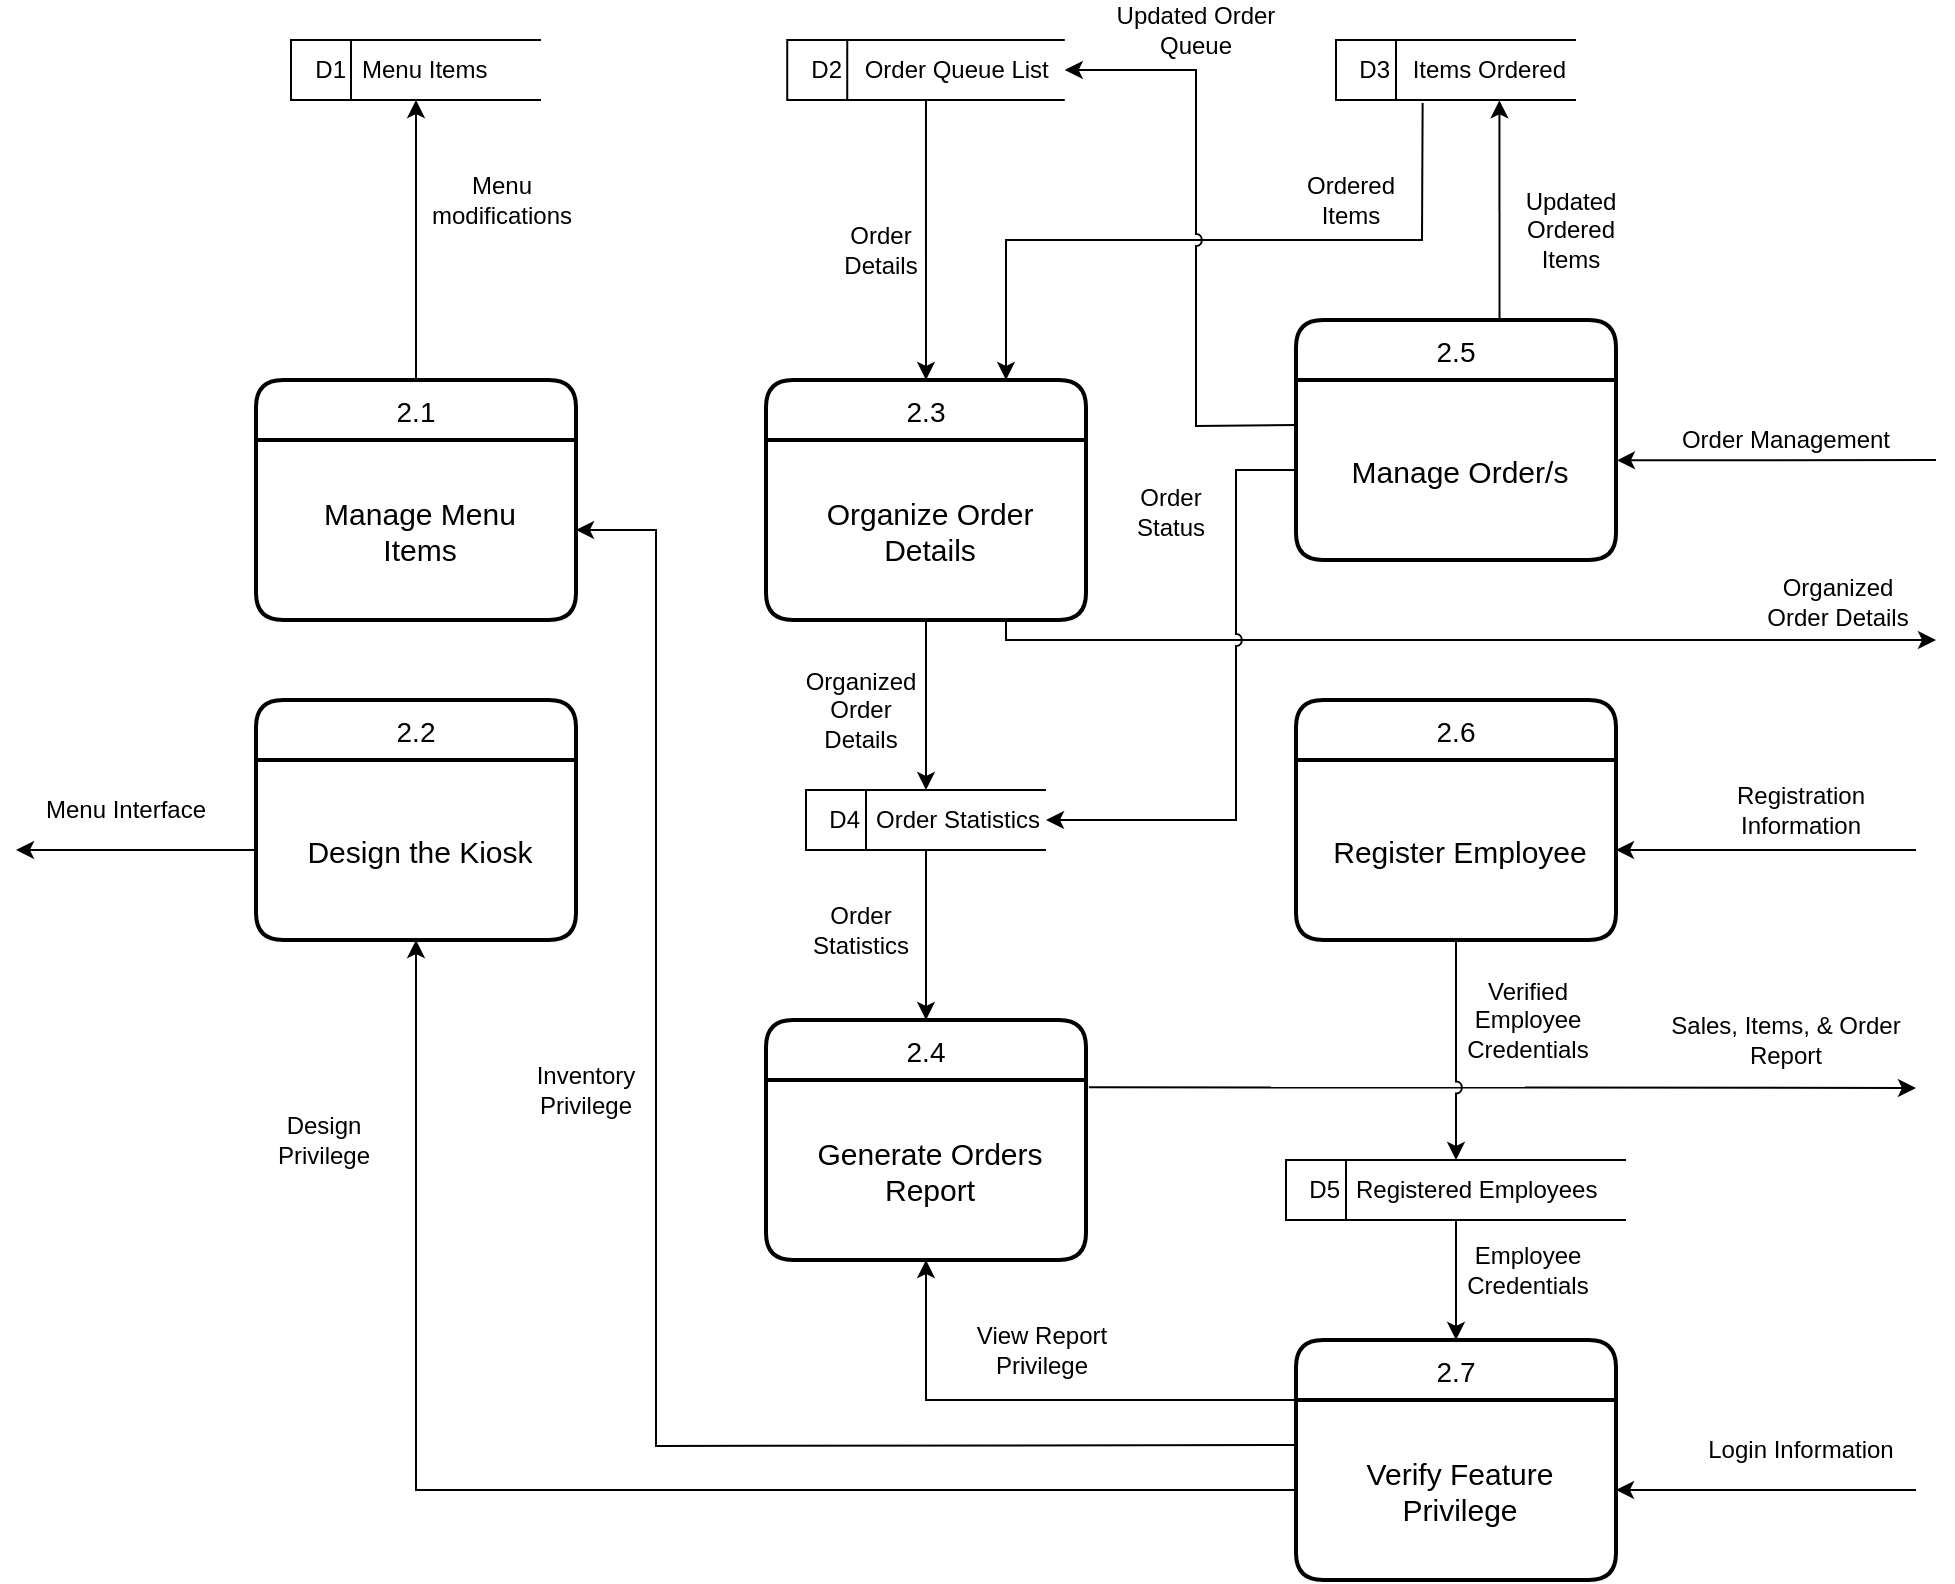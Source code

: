 <mxfile>
    <diagram id="G0XHg4mYgmOSRQRnRkA2" name="Page-1">
        <mxGraphModel dx="1237" dy="1445" grid="1" gridSize="10" guides="1" tooltips="1" connect="1" arrows="1" fold="1" page="1" pageScale="1" pageWidth="850" pageHeight="1100" math="0" shadow="0">
            <root>
                <mxCell id="0"/>
                <mxCell id="1" parent="0"/>
                <mxCell id="3" style="edgeStyle=none;rounded=0;jumpStyle=arc;html=1;entryX=1.003;entryY=0.446;entryDx=0;entryDy=0;entryPerimeter=0;" edge="1" parent="1" target="19">
                    <mxGeometry relative="1" as="geometry">
                        <mxPoint x="1070" y="680" as="sourcePoint"/>
                    </mxGeometry>
                </mxCell>
                <mxCell id="4" style="edgeStyle=none;rounded=0;jumpStyle=arc;html=1;entryX=1;entryY=0.5;entryDx=0;entryDy=0;" edge="1" parent="1" target="31">
                    <mxGeometry relative="1" as="geometry">
                        <Array as="points"/>
                        <mxPoint x="1060" y="875" as="sourcePoint"/>
                    </mxGeometry>
                </mxCell>
                <mxCell id="5" style="edgeStyle=none;rounded=0;jumpStyle=arc;html=1;entryX=1;entryY=0.5;entryDx=0;entryDy=0;" edge="1" parent="1" target="29">
                    <mxGeometry relative="1" as="geometry">
                        <Array as="points"/>
                        <mxPoint x="1060" y="1195" as="sourcePoint"/>
                    </mxGeometry>
                </mxCell>
                <mxCell id="7" style="edgeStyle=none;rounded=0;html=1;exitX=0.361;exitY=1.052;exitDx=0;exitDy=0;entryX=0.75;entryY=0;entryDx=0;entryDy=0;exitPerimeter=0;jumpStyle=arc;" edge="1" parent="1" source="8" target="21">
                    <mxGeometry relative="1" as="geometry">
                        <Array as="points">
                            <mxPoint x="813" y="570"/>
                            <mxPoint x="605" y="570"/>
                        </Array>
                    </mxGeometry>
                </mxCell>
                <mxCell id="8" value="&lt;span style=&quot;white-space: pre;&quot;&gt;&amp;nbsp; D3&lt;span style=&quot;white-space: pre;&quot;&gt;&#9;&lt;/span&gt;  Items Ordered&lt;/span&gt;" style="html=1;dashed=0;whitespace=wrap;shape=mxgraph.dfd.dataStoreID;align=left;spacingLeft=3;points=[[0,0],[0.5,0],[1,0],[0,0.5],[1,0.5],[0,1],[0.5,1],[1,1]];" vertex="1" parent="1">
                    <mxGeometry x="770" y="470" width="120" height="30" as="geometry"/>
                </mxCell>
                <mxCell id="9" style="edgeStyle=none;rounded=0;html=1;exitX=0.5;exitY=1;exitDx=0;exitDy=0;entryX=0.5;entryY=0;entryDx=0;entryDy=0;" edge="1" parent="1" source="10" target="21">
                    <mxGeometry relative="1" as="geometry"/>
                </mxCell>
                <mxCell id="10" value="&lt;span style=&quot;white-space: pre;&quot;&gt;&amp;nbsp; D2&lt;span style=&quot;white-space: pre;&quot;&gt;&#9;&lt;/span&gt;  Order Queue List&lt;/span&gt;" style="html=1;dashed=0;whitespace=wrap;shape=mxgraph.dfd.dataStoreID;align=left;spacingLeft=3;points=[[0,0],[0.5,0],[1,0],[0,0.5],[1,0.5],[0,1],[0.5,1],[1,1]];" vertex="1" parent="1">
                    <mxGeometry x="495.62" y="470" width="138.75" height="30" as="geometry"/>
                </mxCell>
                <mxCell id="11" value="&lt;span style=&quot;white-space: pre;&quot;&gt;&amp;nbsp; D1&lt;span style=&quot;white-space: pre;&quot;&gt;&#9;&lt;/span&gt; Menu Items&#9;&lt;/span&gt;&amp;nbsp;" style="html=1;dashed=0;whitespace=wrap;shape=mxgraph.dfd.dataStoreID;align=left;spacingLeft=3;points=[[0,0],[0.5,0],[1,0],[0,0.5],[1,0.5],[0,1],[0.5,1],[1,1]];" vertex="1" parent="1">
                    <mxGeometry x="247.5" y="470" width="125" height="30" as="geometry"/>
                </mxCell>
                <mxCell id="12" value="2.2" style="swimlane;childLayout=stackLayout;horizontal=1;startSize=30;horizontalStack=0;rounded=1;fontSize=14;fontStyle=0;strokeWidth=2;resizeParent=0;resizeLast=1;shadow=0;dashed=0;align=center;" vertex="1" parent="1">
                    <mxGeometry x="230" y="800" width="160" height="120" as="geometry"/>
                </mxCell>
                <mxCell id="13" value="Design the Kiosk" style="align=center;strokeColor=none;fillColor=none;spacingLeft=4;fontSize=15;verticalAlign=middle;resizable=0;rotatable=0;part=1;" vertex="1" parent="12">
                    <mxGeometry y="30" width="160" height="90" as="geometry"/>
                </mxCell>
                <mxCell id="14" style="edgeStyle=none;rounded=0;jumpStyle=arc;html=1;exitX=0.5;exitY=0;exitDx=0;exitDy=0;" edge="1" parent="1" source="15" target="11">
                    <mxGeometry relative="1" as="geometry"/>
                </mxCell>
                <mxCell id="15" value="2.1" style="swimlane;childLayout=stackLayout;horizontal=1;startSize=30;horizontalStack=0;rounded=1;fontSize=14;fontStyle=0;strokeWidth=2;resizeParent=0;resizeLast=1;shadow=0;dashed=0;align=center;" vertex="1" parent="1">
                    <mxGeometry x="230" y="640" width="160" height="120" as="geometry"/>
                </mxCell>
                <mxCell id="16" value="Manage Menu &#10;Items" style="align=center;strokeColor=none;fillColor=none;spacingLeft=4;fontSize=15;verticalAlign=middle;resizable=0;rotatable=0;part=1;" vertex="1" parent="15">
                    <mxGeometry y="30" width="160" height="90" as="geometry"/>
                </mxCell>
                <mxCell id="17" style="edgeStyle=none;rounded=0;html=1;exitX=0.636;exitY=-0.003;exitDx=0;exitDy=0;entryX=0.681;entryY=1.006;entryDx=0;entryDy=0;entryPerimeter=0;exitPerimeter=0;" edge="1" parent="1" source="18" target="8">
                    <mxGeometry relative="1" as="geometry"/>
                </mxCell>
                <mxCell id="18" value="2.5" style="swimlane;childLayout=stackLayout;horizontal=1;startSize=30;horizontalStack=0;rounded=1;fontSize=14;fontStyle=0;strokeWidth=2;resizeParent=0;resizeLast=1;shadow=0;dashed=0;align=center;" vertex="1" parent="1">
                    <mxGeometry x="750" y="610" width="160" height="120" as="geometry"/>
                </mxCell>
                <mxCell id="19" value="Manage Order/s" style="align=center;strokeColor=none;fillColor=none;spacingLeft=4;fontSize=15;verticalAlign=middle;resizable=0;rotatable=0;part=1;" vertex="1" parent="18">
                    <mxGeometry y="30" width="160" height="90" as="geometry"/>
                </mxCell>
                <mxCell id="20" style="edgeStyle=none;rounded=0;jumpStyle=arc;html=1;exitX=0.5;exitY=1;exitDx=0;exitDy=0;" edge="1" parent="1" source="21" target="24">
                    <mxGeometry relative="1" as="geometry"/>
                </mxCell>
                <mxCell id="21" value="2.3" style="swimlane;childLayout=stackLayout;horizontal=1;startSize=30;horizontalStack=0;rounded=1;fontSize=14;fontStyle=0;strokeWidth=2;resizeParent=0;resizeLast=1;shadow=0;dashed=0;align=center;" vertex="1" parent="1">
                    <mxGeometry x="485" y="640" width="160" height="120" as="geometry"/>
                </mxCell>
                <mxCell id="22" value="Organize Order &#10;Details" style="align=center;strokeColor=none;fillColor=none;spacingLeft=4;fontSize=15;verticalAlign=middle;resizable=0;rotatable=0;part=1;" vertex="1" parent="21">
                    <mxGeometry y="30" width="160" height="90" as="geometry"/>
                </mxCell>
                <mxCell id="23" style="edgeStyle=none;rounded=0;jumpStyle=arc;html=1;exitX=0.5;exitY=1;exitDx=0;exitDy=0;" edge="1" parent="1" source="24" target="26">
                    <mxGeometry relative="1" as="geometry"/>
                </mxCell>
                <mxCell id="24" value="&lt;span style=&quot;white-space: pre;&quot;&gt;&amp;nbsp; D4&lt;span style=&quot;white-space: pre;&quot;&gt;&#9;&lt;/span&gt; Order Statistics&#9;&lt;/span&gt;&amp;nbsp;" style="html=1;dashed=0;whitespace=wrap;shape=mxgraph.dfd.dataStoreID;align=left;spacingLeft=3;points=[[0,0],[0.5,0],[1,0],[0,0.5],[1,0.5],[0,1],[0.5,1],[1,1]];" vertex="1" parent="1">
                    <mxGeometry x="505" y="845" width="120" height="30" as="geometry"/>
                </mxCell>
                <mxCell id="25" style="edgeStyle=none;rounded=0;jumpStyle=arc;html=1;exitX=1.009;exitY=0.04;exitDx=0;exitDy=0;exitPerimeter=0;" edge="1" parent="1" source="27">
                    <mxGeometry relative="1" as="geometry">
                        <mxPoint x="1060" y="994" as="targetPoint"/>
                        <Array as="points"/>
                    </mxGeometry>
                </mxCell>
                <mxCell id="26" value="2.4" style="swimlane;childLayout=stackLayout;horizontal=1;startSize=30;horizontalStack=0;rounded=1;fontSize=14;fontStyle=0;strokeWidth=2;resizeParent=0;resizeLast=1;shadow=0;dashed=0;align=center;" vertex="1" parent="1">
                    <mxGeometry x="485" y="960" width="160" height="120" as="geometry"/>
                </mxCell>
                <mxCell id="27" value="Generate Orders&#10;Report" style="align=center;strokeColor=none;fillColor=none;spacingLeft=4;fontSize=15;verticalAlign=middle;resizable=0;rotatable=0;part=1;" vertex="1" parent="26">
                    <mxGeometry y="30" width="160" height="90" as="geometry"/>
                </mxCell>
                <mxCell id="28" value="2.7" style="swimlane;childLayout=stackLayout;horizontal=1;startSize=30;horizontalStack=0;rounded=1;fontSize=14;fontStyle=0;strokeWidth=2;resizeParent=0;resizeLast=1;shadow=0;dashed=0;align=center;" vertex="1" parent="1">
                    <mxGeometry x="750" y="1120" width="160" height="120" as="geometry"/>
                </mxCell>
                <mxCell id="29" value="Verify Feature &#10;Privilege" style="align=center;strokeColor=none;fillColor=none;spacingLeft=4;fontSize=15;verticalAlign=middle;resizable=0;rotatable=0;part=1;" vertex="1" parent="28">
                    <mxGeometry y="30" width="160" height="90" as="geometry"/>
                </mxCell>
                <mxCell id="30" value="2.6" style="swimlane;childLayout=stackLayout;horizontal=1;startSize=30;horizontalStack=0;rounded=1;fontSize=14;fontStyle=0;strokeWidth=2;resizeParent=0;resizeLast=1;shadow=0;dashed=0;align=center;" vertex="1" parent="1">
                    <mxGeometry x="750" y="800" width="160" height="120" as="geometry"/>
                </mxCell>
                <mxCell id="31" value="Register Employee" style="align=center;strokeColor=none;fillColor=none;spacingLeft=4;fontSize=15;verticalAlign=middle;resizable=0;rotatable=0;part=1;" vertex="1" parent="30">
                    <mxGeometry y="30" width="160" height="90" as="geometry"/>
                </mxCell>
                <mxCell id="32" style="edgeStyle=none;rounded=0;jumpStyle=arc;html=1;" edge="1" parent="1" source="33" target="28">
                    <mxGeometry relative="1" as="geometry"/>
                </mxCell>
                <mxCell id="33" value="&lt;span style=&quot;white-space: pre;&quot;&gt;&amp;nbsp; D5&lt;span style=&quot;white-space: pre;&quot;&gt;&#9;&lt;/span&gt; Registered Employees&#9;&lt;/span&gt;&amp;nbsp;" style="html=1;dashed=0;whitespace=wrap;shape=mxgraph.dfd.dataStoreID;align=left;spacingLeft=3;points=[[0,0],[0.5,0],[1,0],[0,0.5],[1,0.5],[0,1],[0.5,1],[1,1]];" vertex="1" parent="1">
                    <mxGeometry x="745" y="1030" width="170" height="30" as="geometry"/>
                </mxCell>
                <mxCell id="34" style="edgeStyle=none;rounded=0;html=1;exitX=0.75;exitY=1;exitDx=0;exitDy=0;" edge="1" parent="1" source="22">
                    <mxGeometry relative="1" as="geometry">
                        <Array as="points">
                            <mxPoint x="605" y="770"/>
                            <mxPoint x="970" y="770"/>
                        </Array>
                        <mxPoint x="1070" y="770" as="targetPoint"/>
                    </mxGeometry>
                </mxCell>
                <mxCell id="35" style="edgeStyle=none;rounded=0;html=1;exitX=0;exitY=0.25;exitDx=0;exitDy=0;entryX=1;entryY=0.5;entryDx=0;entryDy=0;jumpStyle=arc;" edge="1" parent="1" source="19" target="10">
                    <mxGeometry relative="1" as="geometry">
                        <Array as="points">
                            <mxPoint x="700" y="663"/>
                            <mxPoint x="700" y="485"/>
                        </Array>
                    </mxGeometry>
                </mxCell>
                <mxCell id="36" style="edgeStyle=none;rounded=0;jumpStyle=arc;html=1;exitX=0.5;exitY=1;exitDx=0;exitDy=0;" edge="1" parent="1" source="31" target="33">
                    <mxGeometry relative="1" as="geometry"/>
                </mxCell>
                <mxCell id="37" style="edgeStyle=none;rounded=0;jumpStyle=arc;html=1;exitX=0;exitY=0;exitDx=0;exitDy=0;entryX=0.5;entryY=1;entryDx=0;entryDy=0;" edge="1" parent="1" source="29" target="27">
                    <mxGeometry relative="1" as="geometry">
                        <Array as="points">
                            <mxPoint x="565" y="1150"/>
                        </Array>
                    </mxGeometry>
                </mxCell>
                <mxCell id="38" style="edgeStyle=none;rounded=0;jumpStyle=arc;html=1;exitX=0;exitY=0.5;exitDx=0;exitDy=0;entryX=1;entryY=0.5;entryDx=0;entryDy=0;" edge="1" parent="1" source="19" target="24">
                    <mxGeometry relative="1" as="geometry">
                        <Array as="points">
                            <mxPoint x="720" y="685"/>
                            <mxPoint x="720" y="860"/>
                        </Array>
                    </mxGeometry>
                </mxCell>
                <mxCell id="39" style="edgeStyle=none;rounded=0;jumpStyle=arc;html=1;exitX=0;exitY=0.25;exitDx=0;exitDy=0;entryX=1;entryY=0.5;entryDx=0;entryDy=0;" edge="1" parent="1" source="29" target="16">
                    <mxGeometry relative="1" as="geometry">
                        <Array as="points">
                            <mxPoint x="430" y="1173"/>
                            <mxPoint x="430" y="715"/>
                        </Array>
                    </mxGeometry>
                </mxCell>
                <mxCell id="40" style="edgeStyle=none;rounded=0;jumpStyle=arc;html=1;exitX=0;exitY=0.5;exitDx=0;exitDy=0;entryX=0.5;entryY=1;entryDx=0;entryDy=0;" edge="1" parent="1" source="29" target="13">
                    <mxGeometry relative="1" as="geometry">
                        <Array as="points">
                            <mxPoint x="310" y="1195"/>
                        </Array>
                    </mxGeometry>
                </mxCell>
                <mxCell id="41" value="Inventory&lt;br&gt;Privilege" style="text;html=1;strokeColor=none;fillColor=none;align=center;verticalAlign=middle;whiteSpace=wrap;rounded=0;" vertex="1" parent="1">
                    <mxGeometry x="360" y="980" width="70" height="30" as="geometry"/>
                </mxCell>
                <mxCell id="43" value="Sales, Items, &amp;amp; Order&lt;br&gt;Report" style="text;html=1;strokeColor=none;fillColor=none;align=center;verticalAlign=middle;whiteSpace=wrap;rounded=0;" vertex="1" parent="1">
                    <mxGeometry x="930" y="940" width="130" height="60" as="geometry"/>
                </mxCell>
                <mxCell id="44" value="Login Information" style="text;html=1;strokeColor=none;fillColor=none;align=center;verticalAlign=middle;whiteSpace=wrap;rounded=0;" vertex="1" parent="1">
                    <mxGeometry x="955" y="1160" width="95" height="29" as="geometry"/>
                </mxCell>
                <mxCell id="45" value="Order Statistics" style="text;html=1;strokeColor=none;fillColor=none;align=center;verticalAlign=middle;whiteSpace=wrap;rounded=0;" vertex="1" parent="1">
                    <mxGeometry x="500" y="900" width="65" height="30" as="geometry"/>
                </mxCell>
                <mxCell id="46" value="Organized&lt;br&gt;Order&lt;br&gt;Details" style="text;html=1;strokeColor=none;fillColor=none;align=center;verticalAlign=middle;whiteSpace=wrap;rounded=0;" vertex="1" parent="1">
                    <mxGeometry x="510" y="790" width="45" height="30" as="geometry"/>
                </mxCell>
                <mxCell id="47" value="Order&lt;br&gt;Details" style="text;html=1;strokeColor=none;fillColor=none;align=center;verticalAlign=middle;whiteSpace=wrap;rounded=0;" vertex="1" parent="1">
                    <mxGeometry x="520" y="560" width="45" height="30" as="geometry"/>
                </mxCell>
                <mxCell id="49" value="Updated Ordered Items" style="text;html=1;strokeColor=none;fillColor=none;align=center;verticalAlign=middle;whiteSpace=wrap;rounded=0;" vertex="1" parent="1">
                    <mxGeometry x="860" y="550" width="55" height="30" as="geometry"/>
                </mxCell>
                <mxCell id="51" value="Organized&lt;br&gt;Order Details" style="text;html=1;strokeColor=none;fillColor=none;align=center;verticalAlign=middle;whiteSpace=wrap;rounded=0;" vertex="1" parent="1">
                    <mxGeometry x="977.5" y="741" width="85.62" height="19" as="geometry"/>
                </mxCell>
                <mxCell id="52" value="Order Management" style="text;html=1;strokeColor=none;fillColor=none;align=center;verticalAlign=middle;whiteSpace=wrap;rounded=0;" vertex="1" parent="1">
                    <mxGeometry x="940" y="660.5" width="110" height="19" as="geometry"/>
                </mxCell>
                <mxCell id="53" value="Registration&lt;br&gt;Information" style="text;html=1;strokeColor=none;fillColor=none;align=center;verticalAlign=middle;whiteSpace=wrap;rounded=0;" vertex="1" parent="1">
                    <mxGeometry x="955" y="840" width="95" height="30" as="geometry"/>
                </mxCell>
                <mxCell id="54" value="Verified&lt;br&gt;Employee Credentials" style="text;html=1;strokeColor=none;fillColor=none;align=center;verticalAlign=middle;whiteSpace=wrap;rounded=0;" vertex="1" parent="1">
                    <mxGeometry x="832" y="940" width="68" height="40" as="geometry"/>
                </mxCell>
                <mxCell id="55" value="Employee Credentials" style="text;html=1;strokeColor=none;fillColor=none;align=center;verticalAlign=middle;whiteSpace=wrap;rounded=0;" vertex="1" parent="1">
                    <mxGeometry x="832" y="1070" width="68" height="30" as="geometry"/>
                </mxCell>
                <mxCell id="56" value="View Report Privilege" style="text;html=1;strokeColor=none;fillColor=none;align=center;verticalAlign=middle;whiteSpace=wrap;rounded=0;" vertex="1" parent="1">
                    <mxGeometry x="576.38" y="1110" width="93.62" height="30" as="geometry"/>
                </mxCell>
                <mxCell id="57" value="Order&lt;br&gt;Status" style="text;html=1;strokeColor=none;fillColor=none;align=center;verticalAlign=middle;whiteSpace=wrap;rounded=0;" vertex="1" parent="1">
                    <mxGeometry x="665" y="691" width="45" height="30" as="geometry"/>
                </mxCell>
                <mxCell id="58" value="Ordered Items" style="text;html=1;strokeColor=none;fillColor=none;align=center;verticalAlign=middle;whiteSpace=wrap;rounded=0;" vertex="1" parent="1">
                    <mxGeometry x="740" y="535" width="75" height="30" as="geometry"/>
                </mxCell>
                <mxCell id="59" value="Updated&amp;nbsp;Order Queue" style="text;html=1;strokeColor=none;fillColor=none;align=center;verticalAlign=middle;whiteSpace=wrap;rounded=0;" vertex="1" parent="1">
                    <mxGeometry x="645" y="450" width="110" height="30" as="geometry"/>
                </mxCell>
                <mxCell id="60" value="Design Privilege" style="text;html=1;strokeColor=none;fillColor=none;align=center;verticalAlign=middle;whiteSpace=wrap;rounded=0;" vertex="1" parent="1">
                    <mxGeometry x="230" y="1005" width="67.5" height="30" as="geometry"/>
                </mxCell>
                <mxCell id="61" value="Menu &lt;br&gt;modifications" style="text;html=1;strokeColor=none;fillColor=none;align=center;verticalAlign=middle;whiteSpace=wrap;rounded=0;" vertex="1" parent="1">
                    <mxGeometry x="297.5" y="525" width="110" height="50" as="geometry"/>
                </mxCell>
                <mxCell id="62" style="edgeStyle=none;rounded=0;jumpStyle=arc;html=1;exitX=0;exitY=0.5;exitDx=0;exitDy=0;" edge="1" parent="1">
                    <mxGeometry relative="1" as="geometry">
                        <mxPoint x="110" y="875" as="targetPoint"/>
                        <Array as="points"/>
                        <mxPoint x="230" y="875" as="sourcePoint"/>
                    </mxGeometry>
                </mxCell>
                <mxCell id="63" value="Menu Interface" style="text;html=1;strokeColor=none;fillColor=none;align=center;verticalAlign=middle;whiteSpace=wrap;rounded=0;" vertex="1" parent="1">
                    <mxGeometry x="110" y="840" width="110" height="30" as="geometry"/>
                </mxCell>
            </root>
        </mxGraphModel>
    </diagram>
</mxfile>